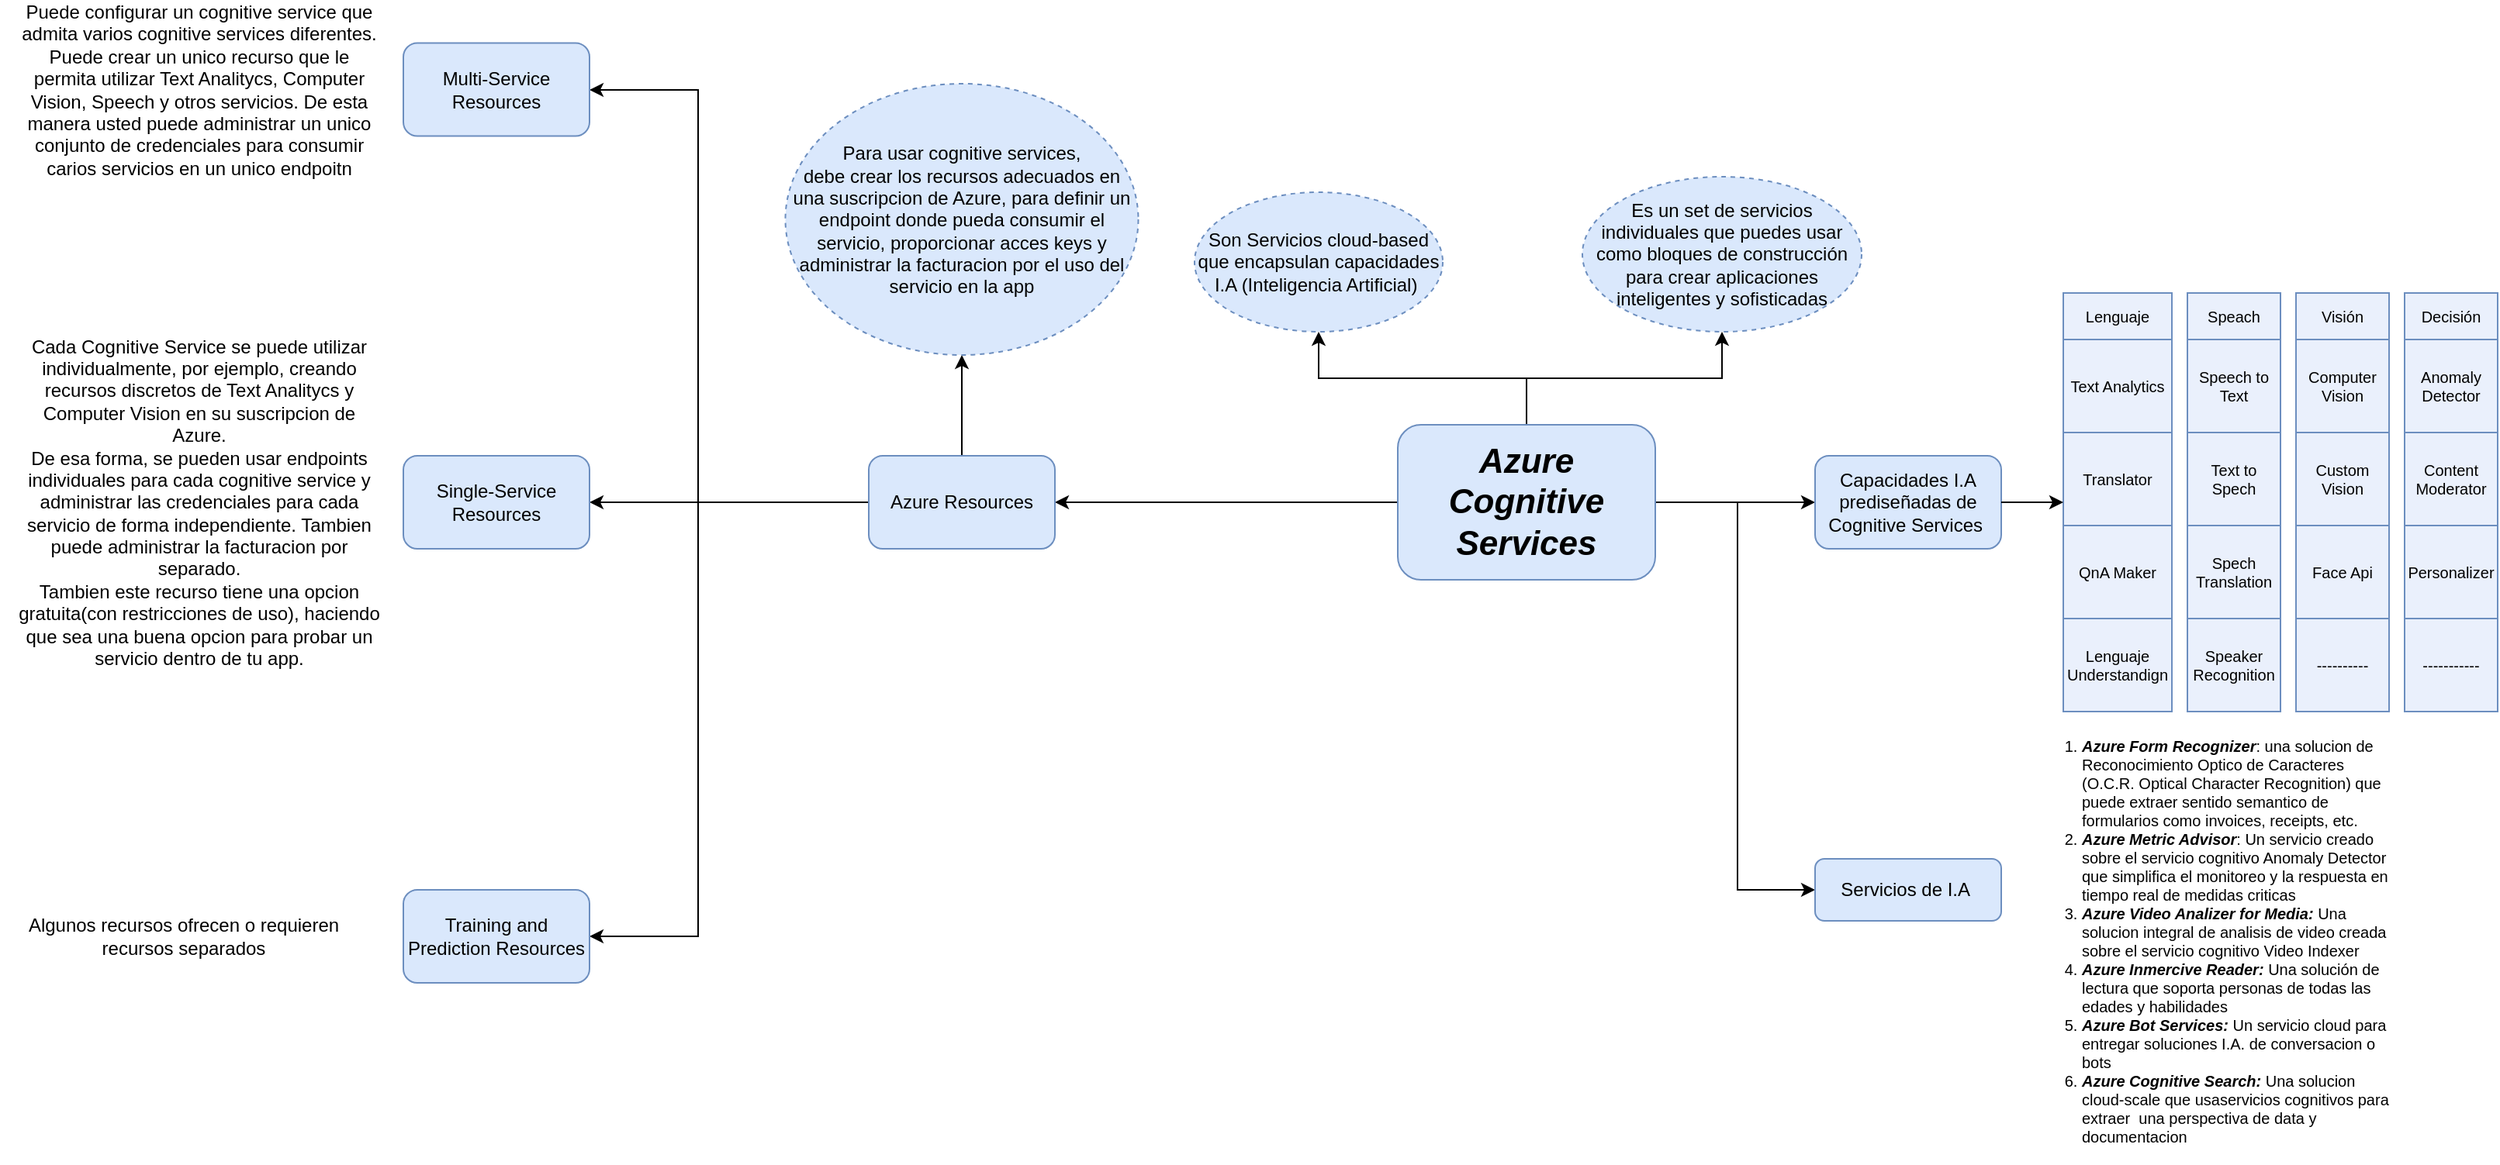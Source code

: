 <mxfile version="15.5.9" type="github">
  <diagram id="Uhn_6moB0uJkG4MjftD4" name="Page-1">
    <mxGraphModel dx="2249" dy="1967" grid="1" gridSize="10" guides="1" tooltips="1" connect="1" arrows="1" fold="1" page="1" pageScale="1" pageWidth="827" pageHeight="1169" math="0" shadow="0">
      <root>
        <mxCell id="0" />
        <mxCell id="1" parent="0" />
        <mxCell id="RiblvqADB9qFJhKNjGHc-3" value="" style="edgeStyle=orthogonalEdgeStyle;rounded=0;orthogonalLoop=1;jettySize=auto;html=1;fontSize=22;" parent="1" source="RiblvqADB9qFJhKNjGHc-1" target="RiblvqADB9qFJhKNjGHc-2" edge="1">
          <mxGeometry relative="1" as="geometry" />
        </mxCell>
        <mxCell id="RiblvqADB9qFJhKNjGHc-5" value="" style="edgeStyle=orthogonalEdgeStyle;rounded=0;orthogonalLoop=1;jettySize=auto;html=1;fontSize=22;" parent="1" source="RiblvqADB9qFJhKNjGHc-1" target="RiblvqADB9qFJhKNjGHc-4" edge="1">
          <mxGeometry relative="1" as="geometry" />
        </mxCell>
        <mxCell id="RiblvqADB9qFJhKNjGHc-7" value="" style="edgeStyle=orthogonalEdgeStyle;rounded=0;orthogonalLoop=1;jettySize=auto;html=1;fontSize=22;" parent="1" source="RiblvqADB9qFJhKNjGHc-1" target="RiblvqADB9qFJhKNjGHc-6" edge="1">
          <mxGeometry relative="1" as="geometry" />
        </mxCell>
        <mxCell id="RiblvqADB9qFJhKNjGHc-51" value="" style="edgeStyle=orthogonalEdgeStyle;rounded=0;orthogonalLoop=1;jettySize=auto;html=1;fontSize=10;entryX=0;entryY=0.5;entryDx=0;entryDy=0;" parent="1" source="RiblvqADB9qFJhKNjGHc-1" target="RiblvqADB9qFJhKNjGHc-50" edge="1">
          <mxGeometry relative="1" as="geometry">
            <Array as="points">
              <mxPoint x="550" y="250" />
              <mxPoint x="550" y="500" />
            </Array>
          </mxGeometry>
        </mxCell>
        <mxCell id="t2yQqbgyM3sy9qxiI3k3-2" value="" style="edgeStyle=orthogonalEdgeStyle;rounded=0;orthogonalLoop=1;jettySize=auto;html=1;" parent="1" source="RiblvqADB9qFJhKNjGHc-1" target="t2yQqbgyM3sy9qxiI3k3-1" edge="1">
          <mxGeometry relative="1" as="geometry" />
        </mxCell>
        <mxCell id="RiblvqADB9qFJhKNjGHc-1" value="&lt;font style=&quot;font-size: 22px&quot;&gt;&lt;b&gt;&lt;i&gt;Azure Cognitive Services&lt;/i&gt;&lt;/b&gt;&lt;/font&gt;" style="rounded=1;whiteSpace=wrap;html=1;fillColor=#dae8fc;strokeColor=#6c8ebf;" parent="1" vertex="1">
          <mxGeometry x="331" y="200" width="166" height="100" as="geometry" />
        </mxCell>
        <mxCell id="RiblvqADB9qFJhKNjGHc-2" value="Son Servicios cloud-based que encapsulan capacidades I.A (Inteligencia Artificial)&amp;nbsp;" style="ellipse;whiteSpace=wrap;html=1;rounded=1;strokeColor=#6c8ebf;fillColor=#dae8fc;dashed=1;" parent="1" vertex="1">
          <mxGeometry x="200" y="50" width="160" height="90" as="geometry" />
        </mxCell>
        <mxCell id="RiblvqADB9qFJhKNjGHc-4" value="Es un set de servicios individuales que puedes usar como bloques de construcción para crear aplicaciones inteligentes y sofisticadas" style="ellipse;whiteSpace=wrap;html=1;rounded=1;strokeColor=#6c8ebf;fillColor=#dae8fc;dashed=1;" parent="1" vertex="1">
          <mxGeometry x="450" y="40" width="180" height="100" as="geometry" />
        </mxCell>
        <mxCell id="RiblvqADB9qFJhKNjGHc-6" value="Capacidades I.A prediseñadas de Cognitive Services&amp;nbsp;" style="whiteSpace=wrap;html=1;rounded=1;strokeColor=#6c8ebf;fillColor=#dae8fc;" parent="1" vertex="1">
          <mxGeometry x="600" y="220" width="120" height="60" as="geometry" />
        </mxCell>
        <mxCell id="RiblvqADB9qFJhKNjGHc-27" value="Translator" style="rounded=0;whiteSpace=wrap;html=1;fontSize=10;fillColor=#EAF0FC;strokeColor=#6c8ebf;" parent="1" vertex="1">
          <mxGeometry x="760" y="205" width="70" height="60" as="geometry" />
        </mxCell>
        <mxCell id="RiblvqADB9qFJhKNjGHc-28" value="Text to Spech" style="rounded=0;whiteSpace=wrap;html=1;fontSize=10;fillColor=#EAF0FC;strokeColor=#6c8ebf;" parent="1" vertex="1">
          <mxGeometry x="840" y="205" width="60" height="60" as="geometry" />
        </mxCell>
        <mxCell id="RiblvqADB9qFJhKNjGHc-29" value="Custom Vision" style="rounded=0;whiteSpace=wrap;html=1;fontSize=10;fillColor=#EAF0FC;strokeColor=#6c8ebf;" parent="1" vertex="1">
          <mxGeometry x="910" y="205" width="60" height="60" as="geometry" />
        </mxCell>
        <mxCell id="RiblvqADB9qFJhKNjGHc-30" value="Content Moderator" style="rounded=0;whiteSpace=wrap;html=1;fontSize=10;fillColor=#EAF0FC;strokeColor=#6c8ebf;" parent="1" vertex="1">
          <mxGeometry x="980" y="205" width="60" height="60" as="geometry" />
        </mxCell>
        <mxCell id="RiblvqADB9qFJhKNjGHc-31" value="QnA Maker" style="rounded=0;whiteSpace=wrap;html=1;fontSize=10;fillColor=#EAF0FC;strokeColor=#6c8ebf;" parent="1" vertex="1">
          <mxGeometry x="760" y="265" width="70" height="60" as="geometry" />
        </mxCell>
        <mxCell id="RiblvqADB9qFJhKNjGHc-32" value="Spech Translation" style="rounded=0;whiteSpace=wrap;html=1;fontSize=10;fillColor=#EAF0FC;strokeColor=#6c8ebf;" parent="1" vertex="1">
          <mxGeometry x="840" y="265" width="60" height="60" as="geometry" />
        </mxCell>
        <mxCell id="RiblvqADB9qFJhKNjGHc-33" value="Face Api" style="rounded=0;whiteSpace=wrap;html=1;fontSize=10;fillColor=#EAF0FC;strokeColor=#6c8ebf;" parent="1" vertex="1">
          <mxGeometry x="910" y="265" width="60" height="60" as="geometry" />
        </mxCell>
        <mxCell id="RiblvqADB9qFJhKNjGHc-34" value="Personalizer" style="rounded=0;whiteSpace=wrap;html=1;fontSize=10;fillColor=#EAF0FC;strokeColor=#6c8ebf;" parent="1" vertex="1">
          <mxGeometry x="980" y="265" width="60" height="60" as="geometry" />
        </mxCell>
        <mxCell id="RiblvqADB9qFJhKNjGHc-35" value="Lenguaje Understandign" style="rounded=0;whiteSpace=wrap;html=1;fontSize=10;fillColor=#EAF0FC;strokeColor=#6c8ebf;" parent="1" vertex="1">
          <mxGeometry x="760" y="325" width="70" height="60" as="geometry" />
        </mxCell>
        <mxCell id="RiblvqADB9qFJhKNjGHc-36" value="Speaker Recognition" style="rounded=0;whiteSpace=wrap;html=1;fontSize=10;fillColor=#EAF0FC;strokeColor=#6c8ebf;" parent="1" vertex="1">
          <mxGeometry x="840" y="325" width="60" height="60" as="geometry" />
        </mxCell>
        <mxCell id="RiblvqADB9qFJhKNjGHc-37" value="----------" style="rounded=0;whiteSpace=wrap;html=1;fontSize=10;fillColor=#EAF0FC;strokeColor=#6c8ebf;" parent="1" vertex="1">
          <mxGeometry x="910" y="325" width="60" height="60" as="geometry" />
        </mxCell>
        <mxCell id="RiblvqADB9qFJhKNjGHc-38" value="-----------" style="rounded=0;whiteSpace=wrap;html=1;fontSize=10;fillColor=#EAF0FC;strokeColor=#6c8ebf;" parent="1" vertex="1">
          <mxGeometry x="980" y="325" width="60" height="60" as="geometry" />
        </mxCell>
        <mxCell id="RiblvqADB9qFJhKNjGHc-39" value="Text Analytics" style="rounded=0;whiteSpace=wrap;html=1;fontSize=10;fillColor=#EAF0FC;strokeColor=#6c8ebf;" parent="1" vertex="1">
          <mxGeometry x="760" y="145" width="70" height="60" as="geometry" />
        </mxCell>
        <mxCell id="RiblvqADB9qFJhKNjGHc-40" value="Speech to Text" style="rounded=0;whiteSpace=wrap;html=1;fontSize=10;fillColor=#EAF0FC;strokeColor=#6c8ebf;" parent="1" vertex="1">
          <mxGeometry x="840" y="145" width="60" height="60" as="geometry" />
        </mxCell>
        <mxCell id="RiblvqADB9qFJhKNjGHc-41" value="Computer Vision" style="rounded=0;whiteSpace=wrap;html=1;fontSize=10;fillColor=#EAF0FC;strokeColor=#6c8ebf;" parent="1" vertex="1">
          <mxGeometry x="910" y="145" width="60" height="60" as="geometry" />
        </mxCell>
        <mxCell id="RiblvqADB9qFJhKNjGHc-42" value="Anomaly Detector" style="rounded=0;whiteSpace=wrap;html=1;fontSize=10;fillColor=#EAF0FC;strokeColor=#6c8ebf;" parent="1" vertex="1">
          <mxGeometry x="980" y="145" width="60" height="60" as="geometry" />
        </mxCell>
        <mxCell id="RiblvqADB9qFJhKNjGHc-45" value="&lt;font style=&quot;font-size: 10px&quot;&gt;Visión&lt;/font&gt;" style="rounded=0;whiteSpace=wrap;html=1;fontSize=10;fillColor=#EAF0FC;strokeColor=#6c8ebf;" parent="1" vertex="1">
          <mxGeometry x="910" y="115" width="60" height="30" as="geometry" />
        </mxCell>
        <mxCell id="RiblvqADB9qFJhKNjGHc-46" value="&lt;font style=&quot;font-size: 10px&quot;&gt;Decisión&lt;/font&gt;" style="rounded=0;whiteSpace=wrap;html=1;fontSize=10;fillColor=#EAF0FC;strokeColor=#6c8ebf;" parent="1" vertex="1">
          <mxGeometry x="980" y="115" width="60" height="30" as="geometry" />
        </mxCell>
        <mxCell id="RiblvqADB9qFJhKNjGHc-47" value="&lt;font style=&quot;font-size: 10px;&quot;&gt;Lenguaje&lt;/font&gt;" style="rounded=0;whiteSpace=wrap;html=1;fontSize=10;fillColor=#EAF0FC;strokeColor=#6c8ebf;" parent="1" vertex="1">
          <mxGeometry x="760" y="115" width="70" height="30" as="geometry" />
        </mxCell>
        <mxCell id="RiblvqADB9qFJhKNjGHc-48" value="&lt;font style=&quot;font-size: 10px&quot;&gt;Speach&lt;/font&gt;" style="rounded=0;whiteSpace=wrap;html=1;fontSize=10;fillColor=#EAF0FC;strokeColor=#6c8ebf;" parent="1" vertex="1">
          <mxGeometry x="840" y="115" width="60" height="30" as="geometry" />
        </mxCell>
        <mxCell id="RiblvqADB9qFJhKNjGHc-49" value="" style="endArrow=classic;html=1;rounded=0;fontSize=10;exitX=1;exitY=0.5;exitDx=0;exitDy=0;entryX=0;entryY=0.75;entryDx=0;entryDy=0;" parent="1" source="RiblvqADB9qFJhKNjGHc-6" target="RiblvqADB9qFJhKNjGHc-27" edge="1">
          <mxGeometry width="50" height="50" relative="1" as="geometry">
            <mxPoint x="770" y="170" as="sourcePoint" />
            <mxPoint x="820" y="120" as="targetPoint" />
          </mxGeometry>
        </mxCell>
        <mxCell id="RiblvqADB9qFJhKNjGHc-50" value="Servicios de I.A&amp;nbsp;" style="whiteSpace=wrap;html=1;rounded=1;strokeColor=#6c8ebf;fillColor=#dae8fc;" parent="1" vertex="1">
          <mxGeometry x="600" y="480" width="120" height="40" as="geometry" />
        </mxCell>
        <mxCell id="RiblvqADB9qFJhKNjGHc-52" value="&lt;ol&gt;&lt;li&gt;&lt;b&gt;&lt;i&gt;Azure Form Recognizer&lt;/i&gt;&lt;/b&gt;: una solucion de Reconocimiento Optico de Caracteres (O.C.R. Optical Character Recognition) que puede extraer sentido semantico de formularios como invoices, receipts, etc.&lt;/li&gt;&lt;li&gt;&lt;b&gt;&lt;i&gt;Azure Metric Advisor&lt;/i&gt;&lt;/b&gt;: Un servicio creado sobre el servicio cognitivo Anomaly Detector que simplifica el monitoreo y la respuesta en tiempo real de medidas criticas&lt;/li&gt;&lt;li&gt;&lt;i style=&quot;font-weight: bold&quot;&gt;Azure Video Analizer for Media: &lt;/i&gt;Una solucion integral de analisis de video creada sobre el servicio cognitivo Video Indexer&lt;/li&gt;&lt;li&gt;&lt;i style=&quot;font-weight: bold&quot;&gt;Azure Inmercive Reader: &lt;/i&gt;Una solución de lectura que soporta personas de todas las edades y habilidades&lt;/li&gt;&lt;li&gt;&lt;i style=&quot;font-weight: bold&quot;&gt;Azure Bot Services: &lt;/i&gt;Un servicio cloud para entregar soluciones I.A. de conversacion o bots&lt;/li&gt;&lt;li&gt;&lt;i style=&quot;font-weight: bold&quot;&gt;Azure Cognitive Search: &lt;/i&gt;Una solucion cloud-scale que usaservicios cognitivos para extraer&amp;nbsp; una perspectiva de data y documentacion&lt;/li&gt;&lt;/ol&gt;" style="text;html=1;strokeColor=none;fillColor=none;align=left;verticalAlign=top;whiteSpace=wrap;rounded=0;fontSize=10;" parent="1" vertex="1">
          <mxGeometry x="730" y="385" width="240" height="270" as="geometry" />
        </mxCell>
        <mxCell id="t2yQqbgyM3sy9qxiI3k3-4" value="" style="edgeStyle=orthogonalEdgeStyle;rounded=0;orthogonalLoop=1;jettySize=auto;html=1;" parent="1" source="t2yQqbgyM3sy9qxiI3k3-1" target="t2yQqbgyM3sy9qxiI3k3-3" edge="1">
          <mxGeometry relative="1" as="geometry" />
        </mxCell>
        <mxCell id="t2yQqbgyM3sy9qxiI3k3-6" value="" style="edgeStyle=orthogonalEdgeStyle;rounded=0;orthogonalLoop=1;jettySize=auto;html=1;" parent="1" source="t2yQqbgyM3sy9qxiI3k3-1" target="t2yQqbgyM3sy9qxiI3k3-5" edge="1">
          <mxGeometry relative="1" as="geometry">
            <Array as="points">
              <mxPoint x="-120" y="250" />
              <mxPoint x="-120" y="-16" />
            </Array>
          </mxGeometry>
        </mxCell>
        <mxCell id="Z9WvmetvKEbyeU4UL3iK-4" value="" style="edgeStyle=orthogonalEdgeStyle;rounded=0;orthogonalLoop=1;jettySize=auto;html=1;" edge="1" parent="1" source="t2yQqbgyM3sy9qxiI3k3-1" target="Z9WvmetvKEbyeU4UL3iK-3">
          <mxGeometry relative="1" as="geometry" />
        </mxCell>
        <mxCell id="Z9WvmetvKEbyeU4UL3iK-7" value="" style="edgeStyle=orthogonalEdgeStyle;rounded=0;orthogonalLoop=1;jettySize=auto;html=1;" edge="1" parent="1" source="t2yQqbgyM3sy9qxiI3k3-1" target="Z9WvmetvKEbyeU4UL3iK-6">
          <mxGeometry relative="1" as="geometry">
            <Array as="points">
              <mxPoint x="-120" y="250" />
              <mxPoint x="-120" y="530" />
            </Array>
          </mxGeometry>
        </mxCell>
        <mxCell id="t2yQqbgyM3sy9qxiI3k3-1" value="Azure Resources" style="whiteSpace=wrap;html=1;rounded=1;strokeColor=#6c8ebf;fillColor=#dae8fc;" parent="1" vertex="1">
          <mxGeometry x="-10" y="220" width="120" height="60" as="geometry" />
        </mxCell>
        <mxCell id="t2yQqbgyM3sy9qxiI3k3-3" value="Para usar cognitive services, &lt;br&gt;debe crear los recursos adecuados en una suscripcion de Azure, para definir un endpoint donde pueda consumir el servicio, proporcionar acces keys y administrar la facturacion por el uso del servicio en la app" style="ellipse;whiteSpace=wrap;html=1;rounded=1;strokeColor=#6c8ebf;fillColor=#dae8fc;dashed=1;" parent="1" vertex="1">
          <mxGeometry x="-63.75" y="-20" width="227.5" height="175" as="geometry" />
        </mxCell>
        <mxCell id="t2yQqbgyM3sy9qxiI3k3-5" value="Multi-Service Resources" style="whiteSpace=wrap;html=1;rounded=1;strokeColor=#6c8ebf;fillColor=#dae8fc;" parent="1" vertex="1">
          <mxGeometry x="-310" y="-46.25" width="120" height="60" as="geometry" />
        </mxCell>
        <mxCell id="t2yQqbgyM3sy9qxiI3k3-7" value="Puede configurar un cognitive service que admita varios cognitive services diferentes. Puede crear un unico recurso que le permita utilizar Text Analitycs, Computer Vision, Speech y otros servicios. De esta manera usted puede administrar un unico conjunto de credenciales para consumir carios servicios en un unico endpoitn" style="text;html=1;strokeColor=none;fillColor=none;align=center;verticalAlign=middle;whiteSpace=wrap;rounded=0;dashed=1;" parent="1" vertex="1">
          <mxGeometry x="-560" y="-72.5" width="237" height="112.5" as="geometry" />
        </mxCell>
        <mxCell id="Z9WvmetvKEbyeU4UL3iK-3" value="Single-Service Resources" style="whiteSpace=wrap;html=1;rounded=1;strokeColor=#6c8ebf;fillColor=#dae8fc;" vertex="1" parent="1">
          <mxGeometry x="-310" y="220" width="120" height="60" as="geometry" />
        </mxCell>
        <mxCell id="Z9WvmetvKEbyeU4UL3iK-5" value="Cada Cognitive Service se puede utilizar individualmente, por ejemplo, creando recursos discretos de Text Analitycs y Computer Vision en su suscripcion de Azure.&lt;br&gt;De esa forma, se pueden usar endpoints individuales para cada cognitive service y administrar las credenciales para cada servicio de forma independiente. Tambien puede administrar la facturacion por separado.&lt;br&gt;Tambien este recurso tiene una opcion gratuita(con restricciones de uso), haciendo que sea una buena opcion para probar un servicio dentro de tu app." style="text;html=1;strokeColor=none;fillColor=none;align=center;verticalAlign=middle;whiteSpace=wrap;rounded=0;dashed=1;" vertex="1" parent="1">
          <mxGeometry x="-560" y="193.75" width="237" height="112.5" as="geometry" />
        </mxCell>
        <mxCell id="Z9WvmetvKEbyeU4UL3iK-6" value="Training and Prediction Resources" style="whiteSpace=wrap;html=1;rounded=1;strokeColor=#6c8ebf;fillColor=#dae8fc;" vertex="1" parent="1">
          <mxGeometry x="-310" y="500" width="120" height="60" as="geometry" />
        </mxCell>
        <mxCell id="Z9WvmetvKEbyeU4UL3iK-8" value="Algunos recursos ofrecen o requieren recursos separados" style="text;html=1;strokeColor=none;fillColor=none;align=center;verticalAlign=middle;whiteSpace=wrap;rounded=0;dashed=1;" vertex="1" parent="1">
          <mxGeometry x="-570" y="473.75" width="237" height="112.5" as="geometry" />
        </mxCell>
      </root>
    </mxGraphModel>
  </diagram>
</mxfile>
